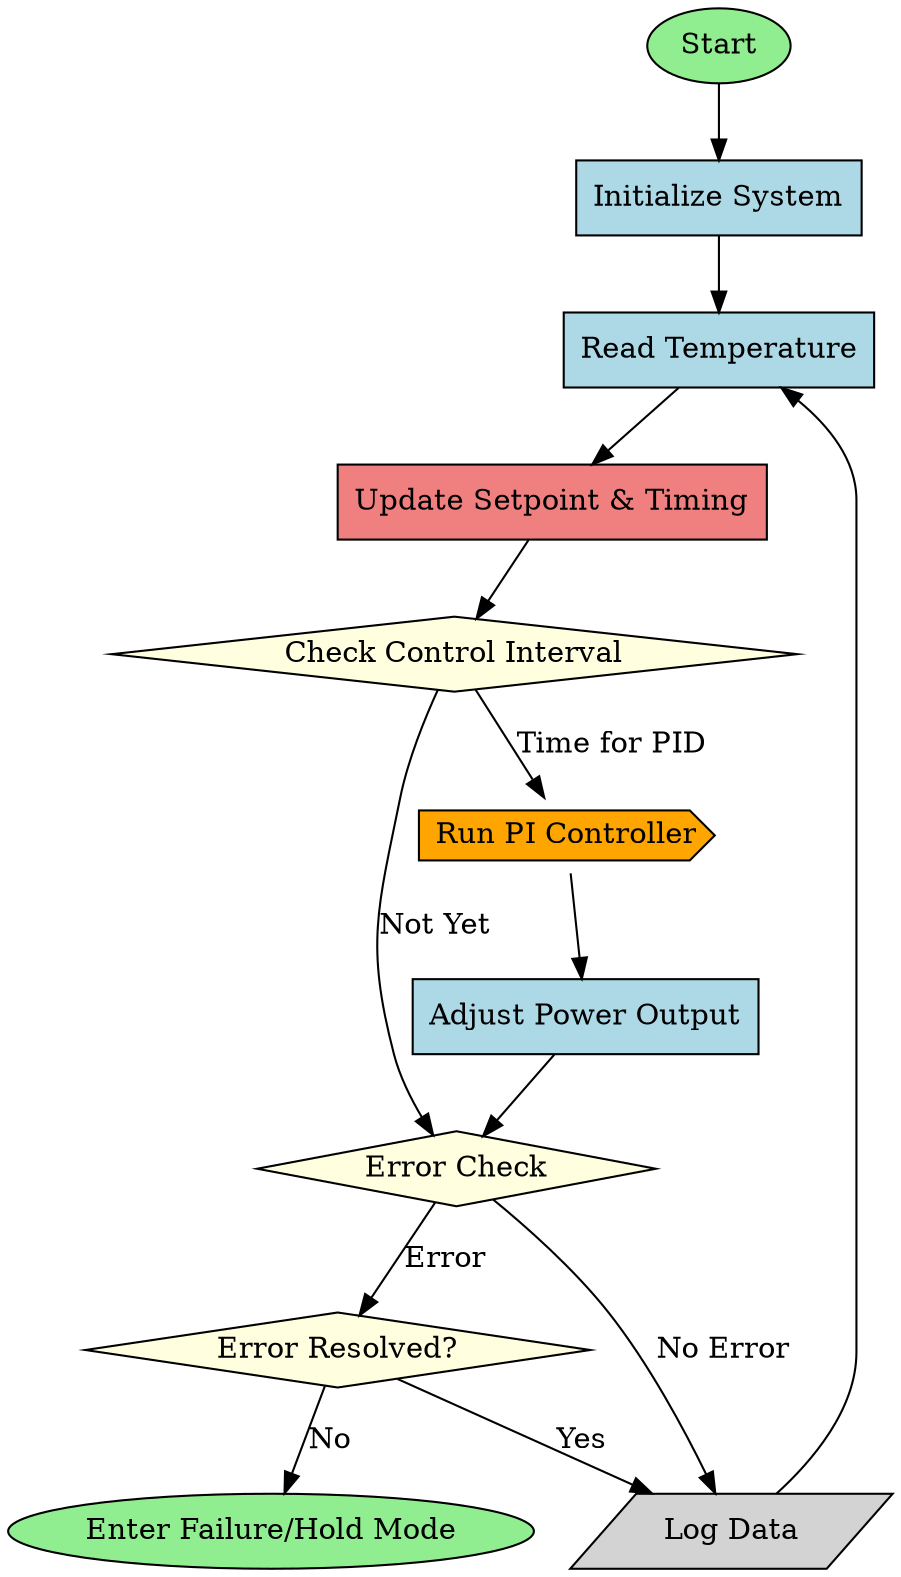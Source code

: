 digraph G {
	rankdir=TB
	start [label=Start fillcolor=lightgreen shape=ellipse style=filled]
	init [label="Initialize System" fillcolor=lightblue shape=box style=filled]
	read_temp [label="Read Temperature" fillcolor=lightblue shape=box style=filled]
	update_setpoint [label="Update Setpoint & Timing" fillcolor=lightcoral shape=box style=filled]
	check_interval [label="Check Control Interval" fillcolor=lightyellow shape=diamond style=filled]
	run_PI [label="Run PI Controller" fillcolor=orange shape=cds style=filled]
	adjust_power [label="Adjust Power Output" fillcolor=lightblue shape=box style=filled]
	log_data [label="Log Data" fillcolor=lightgrey shape=parallelogram style=filled]
	error_check [label="Error Check" fillcolor=lightyellow shape=diamond style=filled]
	handle_error [label="Error Resolved?" fillcolor=lightyellow shape=diamond style=filled]
	failure_mode [label="Enter Failure/Hold Mode" fillcolor=lightgreen shape=ellipse style=filled]
	start -> init
	init -> read_temp
	read_temp -> update_setpoint
	update_setpoint -> check_interval
	check_interval -> run_PI [label="Time for PID"]
	check_interval -> error_check [label="Not Yet"]
	run_PI -> adjust_power
	adjust_power -> error_check
	error_check -> log_data [label="No Error"]
	log_data -> read_temp
	error_check -> handle_error [label=Error]
	handle_error -> log_data [label=Yes]
	handle_error -> failure_mode [label=No]
}
